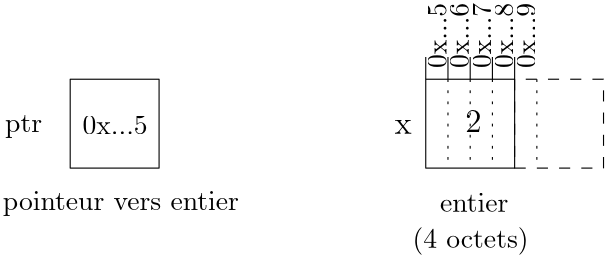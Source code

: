 <?xml version="1.0"?>
<!DOCTYPE ipe SYSTEM "ipe.dtd">
<ipe version="70107" creator="Ipe 7.1.10">
<info created="D:20190912164020" modified="D:20190912173206"/>
<preamble>\usepackage{rotating}</preamble>
<ipestyle name="basic">
<symbol name="arrow/arc(spx)">
<path stroke="sym-stroke" fill="sym-stroke" pen="sym-pen">
0 0 m
-1 0.333 l
-1 -0.333 l
h
</path>
</symbol>
<symbol name="arrow/farc(spx)">
<path stroke="sym-stroke" fill="white" pen="sym-pen">
0 0 m
-1 0.333 l
-1 -0.333 l
h
</path>
</symbol>
<symbol name="arrow/ptarc(spx)">
<path stroke="sym-stroke" fill="sym-stroke" pen="sym-pen">
0 0 m
-1 0.333 l
-0.8 0 l
-1 -0.333 l
h
</path>
</symbol>
<symbol name="arrow/fptarc(spx)">
<path stroke="sym-stroke" fill="white" pen="sym-pen">
0 0 m
-1 0.333 l
-0.8 0 l
-1 -0.333 l
h
</path>
</symbol>
<symbol name="mark/circle(sx)" transformations="translations">
<path fill="sym-stroke">
0.6 0 0 0.6 0 0 e
0.4 0 0 0.4 0 0 e
</path>
</symbol>
<symbol name="mark/disk(sx)" transformations="translations">
<path fill="sym-stroke">
0.6 0 0 0.6 0 0 e
</path>
</symbol>
<symbol name="mark/fdisk(sfx)" transformations="translations">
<group>
<path fill="sym-fill">
0.5 0 0 0.5 0 0 e
</path>
<path fill="sym-stroke" fillrule="eofill">
0.6 0 0 0.6 0 0 e
0.4 0 0 0.4 0 0 e
</path>
</group>
</symbol>
<symbol name="mark/box(sx)" transformations="translations">
<path fill="sym-stroke" fillrule="eofill">
-0.6 -0.6 m
0.6 -0.6 l
0.6 0.6 l
-0.6 0.6 l
h
-0.4 -0.4 m
0.4 -0.4 l
0.4 0.4 l
-0.4 0.4 l
h
</path>
</symbol>
<symbol name="mark/square(sx)" transformations="translations">
<path fill="sym-stroke">
-0.6 -0.6 m
0.6 -0.6 l
0.6 0.6 l
-0.6 0.6 l
h
</path>
</symbol>
<symbol name="mark/fsquare(sfx)" transformations="translations">
<group>
<path fill="sym-fill">
-0.5 -0.5 m
0.5 -0.5 l
0.5 0.5 l
-0.5 0.5 l
h
</path>
<path fill="sym-stroke" fillrule="eofill">
-0.6 -0.6 m
0.6 -0.6 l
0.6 0.6 l
-0.6 0.6 l
h
-0.4 -0.4 m
0.4 -0.4 l
0.4 0.4 l
-0.4 0.4 l
h
</path>
</group>
</symbol>
<symbol name="mark/cross(sx)" transformations="translations">
<group>
<path fill="sym-stroke">
-0.43 -0.57 m
0.57 0.43 l
0.43 0.57 l
-0.57 -0.43 l
h
</path>
<path fill="sym-stroke">
-0.43 0.57 m
0.57 -0.43 l
0.43 -0.57 l
-0.57 0.43 l
h
</path>
</group>
</symbol>
<symbol name="arrow/fnormal(spx)">
<path stroke="sym-stroke" fill="white" pen="sym-pen">
0 0 m
-1 0.333 l
-1 -0.333 l
h
</path>
</symbol>
<symbol name="arrow/pointed(spx)">
<path stroke="sym-stroke" fill="sym-stroke" pen="sym-pen">
0 0 m
-1 0.333 l
-0.8 0 l
-1 -0.333 l
h
</path>
</symbol>
<symbol name="arrow/fpointed(spx)">
<path stroke="sym-stroke" fill="white" pen="sym-pen">
0 0 m
-1 0.333 l
-0.8 0 l
-1 -0.333 l
h
</path>
</symbol>
<symbol name="arrow/linear(spx)">
<path stroke="sym-stroke" pen="sym-pen">
-1 0.333 m
0 0 l
-1 -0.333 l
</path>
</symbol>
<symbol name="arrow/fdouble(spx)">
<path stroke="sym-stroke" fill="white" pen="sym-pen">
0 0 m
-1 0.333 l
-1 -0.333 l
h
-1 0 m
-2 0.333 l
-2 -0.333 l
h
</path>
</symbol>
<symbol name="arrow/double(spx)">
<path stroke="sym-stroke" fill="sym-stroke" pen="sym-pen">
0 0 m
-1 0.333 l
-1 -0.333 l
h
-1 0 m
-2 0.333 l
-2 -0.333 l
h
</path>
</symbol>
<pen name="heavier" value="0.8"/>
<pen name="fat" value="1.2"/>
<pen name="ultrafat" value="2"/>
<symbolsize name="large" value="5"/>
<symbolsize name="small" value="2"/>
<symbolsize name="tiny" value="1.1"/>
<arrowsize name="large" value="10"/>
<arrowsize name="small" value="5"/>
<arrowsize name="tiny" value="3"/>
<color name="red" value="1 0 0"/>
<color name="green" value="0 1 0"/>
<color name="blue" value="0 0 1"/>
<color name="yellow" value="1 1 0"/>
<color name="orange" value="1 0.647 0"/>
<color name="gold" value="1 0.843 0"/>
<color name="purple" value="0.627 0.125 0.941"/>
<color name="gray" value="0.745"/>
<color name="brown" value="0.647 0.165 0.165"/>
<color name="navy" value="0 0 0.502"/>
<color name="pink" value="1 0.753 0.796"/>
<color name="seagreen" value="0.18 0.545 0.341"/>
<color name="turquoise" value="0.251 0.878 0.816"/>
<color name="violet" value="0.933 0.51 0.933"/>
<color name="darkblue" value="0 0 0.545"/>
<color name="darkcyan" value="0 0.545 0.545"/>
<color name="darkgray" value="0.663"/>
<color name="darkgreen" value="0 0.392 0"/>
<color name="darkmagenta" value="0.545 0 0.545"/>
<color name="darkorange" value="1 0.549 0"/>
<color name="darkred" value="0.545 0 0"/>
<color name="lightblue" value="0.678 0.847 0.902"/>
<color name="lightcyan" value="0.878 1 1"/>
<color name="lightgray" value="0.827"/>
<color name="lightgreen" value="0.565 0.933 0.565"/>
<color name="lightyellow" value="1 1 0.878"/>
<dashstyle name="dashed" value="[4] 0"/>
<dashstyle name="dotted" value="[1 3] 0"/>
<dashstyle name="dash dotted" value="[4 2 1 2] 0"/>
<dashstyle name="dash dot dotted" value="[4 2 1 2 1 2] 0"/>
<textsize name="large" value="\large"/>
<textsize name="small" value="\small"/>
<textsize name="tiny" value="\tiny"/>
<textsize name="Large" value="\Large"/>
<textsize name="LARGE" value="\LARGE"/>
<textsize name="huge" value="\huge"/>
<textsize name="Huge" value="\Huge"/>
<textsize name="footnote" value="\footnotesize"/>
<textstyle name="center" begin="\begin{center}" end="\end{center}"/>
<textstyle name="itemize" begin="\begin{itemize}" end="\end{itemize}"/>
<textstyle name="item" begin="\begin{itemize}\item{}" end="\end{itemize}"/>
<gridsize name="4 pts" value="4"/>
<gridsize name="8 pts (~3 mm)" value="8"/>
<gridsize name="16 pts (~6 mm)" value="16"/>
<gridsize name="32 pts (~12 mm)" value="32"/>
<gridsize name="10 pts (~3.5 mm)" value="10"/>
<gridsize name="20 pts (~7 mm)" value="20"/>
<gridsize name="14 pts (~5 mm)" value="14"/>
<gridsize name="28 pts (~10 mm)" value="28"/>
<gridsize name="56 pts (~20 mm)" value="56"/>
<anglesize name="90 deg" value="90"/>
<anglesize name="60 deg" value="60"/>
<anglesize name="45 deg" value="45"/>
<anglesize name="30 deg" value="30"/>
<anglesize name="22.5 deg" value="22.5"/>
<opacity name="10%" value="0.1"/>
<opacity name="30%" value="0.3"/>
<opacity name="50%" value="0.5"/>
<opacity name="75%" value="0.75"/>
<tiling name="falling" angle="-60" step="4" width="1"/>
<tiling name="rising" angle="30" step="4" width="1"/>
</ipestyle>
<page>
<layer name="alpha"/>
<view layers="alpha" active="alpha"/>
<path layer="alpha" matrix="1 0 0 1 64 0" stroke="black">
128 640 m
128 672 l
160 672 l
160 640 l
h
</path>
<text matrix="1 0 0 1 88.568 -2.99609" transformations="translations" pos="80 656" stroke="black" type="label" width="13.311" height="6.135" depth="1.93" valign="baseline">ptr</text>
<text matrix="1 0 0 1 39.7316 0.898828" transformations="translations" pos="128 624" stroke="black" type="label" width="85.098" height="6.661" depth="1.93" valign="baseline">pointeur vers entier</text>
<path stroke="black">
320 680 m
320 672 l
</path>
<path stroke="black">
328 680 m
328 672 l
</path>
<path stroke="black">
336 680 m
336 672 l
</path>
<path stroke="black">
344 680 m
344 672 l
</path>
<path stroke="black">
352 680 m
352 672 l
</path>
<text matrix="1 0 0 1 -2.90664 0.299609" transformations="translations" pos="328 624" stroke="black" type="label" width="24.658" height="6.654" depth="0" valign="baseline">entier</text>
<text matrix="1 0 0 1 -4.79375 3.2957" transformations="translations" pos="320 608" stroke="black" type="label" width="41.843" height="7.473" depth="2.49" valign="baseline">(4 octets)</text>
<path stroke="black" dash="dashed">
352 672 m
352 640 l
384 640 l
384 672 l
h
</path>
<path stroke="black">
320 672 m
320 640 l
352 640 l
352 672 l
h
</path>
<text matrix="1 0 0 1 60.4047 -75.8055" transformations="translations" pos="136 728" stroke="black" type="label" width="23.523" height="6.42" depth="0" valign="baseline">0x...5</text>
<text matrix="0.999484 0.0321071 -0.0321071 0.999484 208.514 -55.9918" transformations="translations" pos="136 728" stroke="black" type="label" width="6.42" height="23.523" depth="0" valign="baseline">\rotatebox{90}{0x...5}</text>
<text matrix="0.999484 0.0321071 -0.0321071 0.999484 216.514 -55.9918" transformations="translations" pos="136 728" stroke="black" type="label" width="6.42" height="23.523" depth="0" valign="baseline">\rotatebox{90}{0x...6}</text>
<text matrix="0.999484 0.0321071 -0.0321071 0.999484 224.514 -55.9918" transformations="translations" pos="136 728" stroke="black" type="label" width="6.42" height="23.523" depth="0" valign="baseline">\rotatebox{90}{0x...7}</text>
<text matrix="0.999484 0.0321071 -0.0321071 0.999484 232.514 -55.9918" transformations="translations" pos="136 728" stroke="black" type="label" width="6.42" height="23.523" depth="0" valign="baseline">\rotatebox{90}{0x...8}</text>
<text matrix="0.999484 0.0321071 -0.0321071 0.999484 240.514 -55.9918" transformations="translations" pos="136 728" stroke="black" type="label" width="6.42" height="23.523" depth="0" valign="baseline">\rotatebox{90}{0x...9}</text>
<group>
<text matrix="1 0 0 1 -1.79766 -2.99609" transformations="translations" pos="336 656" stroke="black" type="label" width="5.853" height="7.704" depth="0" valign="baseline" size="large">2</text>
</group>
<text matrix="1 0 0 1 4.79375 4.40469" pos="304 648" stroke="black" type="label" width="6.178" height="5.147" depth="0" valign="baseline" size="large">x</text>
<path stroke="black" dash="dotted">
328 672 m
328 640 l
</path>
<path stroke="black" dash="dotted">
336 672 m
336 640 l
</path>
<path stroke="black" dash="dotted">
344 672 m
344 640 l
</path>
<path stroke="black" dash="dotted">
360 672 m
360 640 l
</path>
</page>
</ipe>
